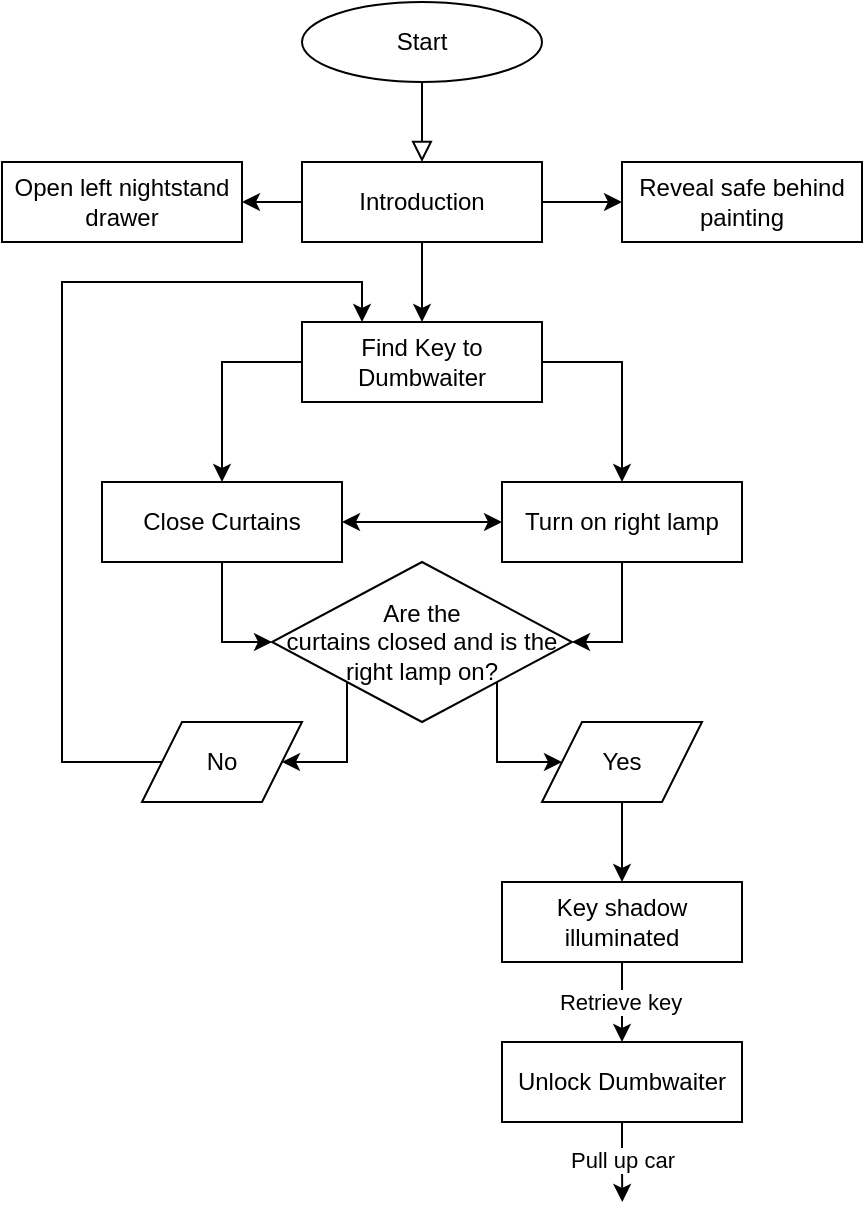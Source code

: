 <mxfile version="24.8.1">
  <diagram id="C5RBs43oDa-KdzZeNtuy" name="Page-1">
    <mxGraphModel dx="757" dy="658" grid="1" gridSize="10" guides="1" tooltips="1" connect="1" arrows="1" fold="1" page="1" pageScale="1" pageWidth="827" pageHeight="1169" math="0" shadow="0">
      <root>
        <mxCell id="WIyWlLk6GJQsqaUBKTNV-0" />
        <mxCell id="WIyWlLk6GJQsqaUBKTNV-1" parent="WIyWlLk6GJQsqaUBKTNV-0" />
        <mxCell id="WIyWlLk6GJQsqaUBKTNV-2" value="" style="rounded=0;html=1;jettySize=auto;orthogonalLoop=1;fontSize=11;endArrow=block;endFill=0;endSize=8;strokeWidth=1;shadow=0;labelBackgroundColor=none;edgeStyle=orthogonalEdgeStyle;exitX=0.5;exitY=1;exitDx=0;exitDy=0;entryX=0.5;entryY=0;entryDx=0;entryDy=0;" parent="WIyWlLk6GJQsqaUBKTNV-1" source="UPyuT2zWzt1L4V_A8vz_-17" target="UPyuT2zWzt1L4V_A8vz_-1" edge="1">
          <mxGeometry relative="1" as="geometry">
            <mxPoint x="220" y="120" as="sourcePoint" />
            <mxPoint x="220" y="150" as="targetPoint" />
          </mxGeometry>
        </mxCell>
        <mxCell id="UPyuT2zWzt1L4V_A8vz_-26" style="edgeStyle=orthogonalEdgeStyle;rounded=0;orthogonalLoop=1;jettySize=auto;html=1;exitX=1;exitY=0.5;exitDx=0;exitDy=0;entryX=0;entryY=0.5;entryDx=0;entryDy=0;startArrow=classic;startFill=1;" edge="1" parent="WIyWlLk6GJQsqaUBKTNV-1" source="WIyWlLk6GJQsqaUBKTNV-11" target="UPyuT2zWzt1L4V_A8vz_-7">
          <mxGeometry relative="1" as="geometry" />
        </mxCell>
        <mxCell id="UPyuT2zWzt1L4V_A8vz_-29" style="edgeStyle=orthogonalEdgeStyle;rounded=0;orthogonalLoop=1;jettySize=auto;html=1;exitX=0.5;exitY=1;exitDx=0;exitDy=0;entryX=0;entryY=0.5;entryDx=0;entryDy=0;" edge="1" parent="WIyWlLk6GJQsqaUBKTNV-1" source="WIyWlLk6GJQsqaUBKTNV-11" target="UPyuT2zWzt1L4V_A8vz_-13">
          <mxGeometry relative="1" as="geometry" />
        </mxCell>
        <mxCell id="WIyWlLk6GJQsqaUBKTNV-11" value="Close Curtains" style="rounded=0;whiteSpace=wrap;html=1;fontSize=12;glass=0;strokeWidth=1;shadow=0;" parent="WIyWlLk6GJQsqaUBKTNV-1" vertex="1">
          <mxGeometry x="60" y="320" width="120" height="40" as="geometry" />
        </mxCell>
        <mxCell id="UPyuT2zWzt1L4V_A8vz_-16" style="edgeStyle=orthogonalEdgeStyle;rounded=0;orthogonalLoop=1;jettySize=auto;html=1;exitX=0.5;exitY=1;exitDx=0;exitDy=0;entryX=0.5;entryY=0;entryDx=0;entryDy=0;" edge="1" parent="WIyWlLk6GJQsqaUBKTNV-1" source="UPyuT2zWzt1L4V_A8vz_-1" target="UPyuT2zWzt1L4V_A8vz_-15">
          <mxGeometry relative="1" as="geometry" />
        </mxCell>
        <mxCell id="UPyuT2zWzt1L4V_A8vz_-38" style="edgeStyle=orthogonalEdgeStyle;rounded=0;orthogonalLoop=1;jettySize=auto;html=1;exitX=1;exitY=0.5;exitDx=0;exitDy=0;" edge="1" parent="WIyWlLk6GJQsqaUBKTNV-1" source="UPyuT2zWzt1L4V_A8vz_-1" target="UPyuT2zWzt1L4V_A8vz_-39">
          <mxGeometry relative="1" as="geometry">
            <mxPoint x="400" y="180.286" as="targetPoint" />
          </mxGeometry>
        </mxCell>
        <mxCell id="UPyuT2zWzt1L4V_A8vz_-45" style="edgeStyle=orthogonalEdgeStyle;rounded=0;orthogonalLoop=1;jettySize=auto;html=1;exitX=0;exitY=0.5;exitDx=0;exitDy=0;" edge="1" parent="WIyWlLk6GJQsqaUBKTNV-1" source="UPyuT2zWzt1L4V_A8vz_-1" target="UPyuT2zWzt1L4V_A8vz_-46">
          <mxGeometry relative="1" as="geometry">
            <mxPoint x="120" y="180.286" as="targetPoint" />
          </mxGeometry>
        </mxCell>
        <mxCell id="UPyuT2zWzt1L4V_A8vz_-1" value="Introduction" style="rounded=0;whiteSpace=wrap;html=1;fontSize=12;glass=0;strokeWidth=1;shadow=0;" vertex="1" parent="WIyWlLk6GJQsqaUBKTNV-1">
          <mxGeometry x="160" y="160" width="120" height="40" as="geometry" />
        </mxCell>
        <mxCell id="UPyuT2zWzt1L4V_A8vz_-28" style="edgeStyle=orthogonalEdgeStyle;rounded=0;orthogonalLoop=1;jettySize=auto;html=1;exitX=0.5;exitY=1;exitDx=0;exitDy=0;entryX=1;entryY=0.5;entryDx=0;entryDy=0;" edge="1" parent="WIyWlLk6GJQsqaUBKTNV-1" source="UPyuT2zWzt1L4V_A8vz_-7" target="UPyuT2zWzt1L4V_A8vz_-13">
          <mxGeometry relative="1" as="geometry" />
        </mxCell>
        <mxCell id="UPyuT2zWzt1L4V_A8vz_-7" value="&lt;div&gt;Turn on right lamp&lt;/div&gt;" style="rounded=0;whiteSpace=wrap;html=1;fontSize=12;glass=0;strokeWidth=1;shadow=0;" vertex="1" parent="WIyWlLk6GJQsqaUBKTNV-1">
          <mxGeometry x="260" y="320" width="120" height="40" as="geometry" />
        </mxCell>
        <mxCell id="UPyuT2zWzt1L4V_A8vz_-31" style="edgeStyle=orthogonalEdgeStyle;rounded=0;orthogonalLoop=1;jettySize=auto;html=1;exitX=1;exitY=1;exitDx=0;exitDy=0;entryX=0;entryY=0.5;entryDx=0;entryDy=0;" edge="1" parent="WIyWlLk6GJQsqaUBKTNV-1" source="UPyuT2zWzt1L4V_A8vz_-13" target="UPyuT2zWzt1L4V_A8vz_-30">
          <mxGeometry relative="1" as="geometry" />
        </mxCell>
        <mxCell id="UPyuT2zWzt1L4V_A8vz_-13" value="&lt;div&gt;Are the&lt;/div&gt;&lt;div&gt;curtains closed and is the right lamp on?&lt;/div&gt;" style="rhombus;whiteSpace=wrap;html=1;shadow=0;fontFamily=Helvetica;fontSize=12;align=center;strokeWidth=1;spacing=0;spacingTop=0;verticalAlign=middle;" vertex="1" parent="WIyWlLk6GJQsqaUBKTNV-1">
          <mxGeometry x="145" y="360" width="150" height="80" as="geometry" />
        </mxCell>
        <mxCell id="UPyuT2zWzt1L4V_A8vz_-24" style="edgeStyle=orthogonalEdgeStyle;rounded=0;orthogonalLoop=1;jettySize=auto;html=1;exitX=1;exitY=0.5;exitDx=0;exitDy=0;entryX=0.5;entryY=0;entryDx=0;entryDy=0;" edge="1" parent="WIyWlLk6GJQsqaUBKTNV-1" source="UPyuT2zWzt1L4V_A8vz_-15" target="UPyuT2zWzt1L4V_A8vz_-7">
          <mxGeometry relative="1" as="geometry" />
        </mxCell>
        <mxCell id="UPyuT2zWzt1L4V_A8vz_-25" style="edgeStyle=orthogonalEdgeStyle;rounded=0;orthogonalLoop=1;jettySize=auto;html=1;exitX=0;exitY=0.5;exitDx=0;exitDy=0;entryX=0.5;entryY=0;entryDx=0;entryDy=0;" edge="1" parent="WIyWlLk6GJQsqaUBKTNV-1" source="UPyuT2zWzt1L4V_A8vz_-15" target="WIyWlLk6GJQsqaUBKTNV-11">
          <mxGeometry relative="1" as="geometry" />
        </mxCell>
        <mxCell id="UPyuT2zWzt1L4V_A8vz_-15" value="&lt;div&gt;Find Key to Dumbwaiter&lt;/div&gt;" style="rounded=0;whiteSpace=wrap;html=1;fontSize=12;glass=0;strokeWidth=1;shadow=0;" vertex="1" parent="WIyWlLk6GJQsqaUBKTNV-1">
          <mxGeometry x="160" y="240" width="120" height="40" as="geometry" />
        </mxCell>
        <mxCell id="UPyuT2zWzt1L4V_A8vz_-17" value="&lt;div&gt;Start&lt;br&gt;&lt;/div&gt;" style="ellipse;whiteSpace=wrap;html=1;" vertex="1" parent="WIyWlLk6GJQsqaUBKTNV-1">
          <mxGeometry x="160" y="80" width="120" height="40" as="geometry" />
        </mxCell>
        <mxCell id="UPyuT2zWzt1L4V_A8vz_-41" style="edgeStyle=orthogonalEdgeStyle;rounded=0;orthogonalLoop=1;jettySize=auto;html=1;exitX=0;exitY=0.5;exitDx=0;exitDy=0;entryX=0.25;entryY=0;entryDx=0;entryDy=0;" edge="1" parent="WIyWlLk6GJQsqaUBKTNV-1" source="UPyuT2zWzt1L4V_A8vz_-20" target="UPyuT2zWzt1L4V_A8vz_-15">
          <mxGeometry relative="1" as="geometry">
            <Array as="points">
              <mxPoint x="40" y="460" />
              <mxPoint x="40" y="220" />
              <mxPoint x="190" y="220" />
            </Array>
          </mxGeometry>
        </mxCell>
        <mxCell id="UPyuT2zWzt1L4V_A8vz_-20" value="&lt;div&gt;No&lt;/div&gt;" style="shape=parallelogram;perimeter=parallelogramPerimeter;whiteSpace=wrap;html=1;fixedSize=1;spacing=0;verticalAlign=middle;" vertex="1" parent="WIyWlLk6GJQsqaUBKTNV-1">
          <mxGeometry x="80" y="440" width="80" height="40" as="geometry" />
        </mxCell>
        <mxCell id="UPyuT2zWzt1L4V_A8vz_-21" style="edgeStyle=orthogonalEdgeStyle;rounded=0;orthogonalLoop=1;jettySize=auto;html=1;entryX=1;entryY=0.5;entryDx=0;entryDy=0;exitX=0;exitY=1;exitDx=0;exitDy=0;" edge="1" parent="WIyWlLk6GJQsqaUBKTNV-1" source="UPyuT2zWzt1L4V_A8vz_-13" target="UPyuT2zWzt1L4V_A8vz_-20">
          <mxGeometry relative="1" as="geometry" />
        </mxCell>
        <mxCell id="UPyuT2zWzt1L4V_A8vz_-33" style="edgeStyle=orthogonalEdgeStyle;rounded=0;orthogonalLoop=1;jettySize=auto;html=1;exitX=0.5;exitY=1;exitDx=0;exitDy=0;" edge="1" parent="WIyWlLk6GJQsqaUBKTNV-1" source="UPyuT2zWzt1L4V_A8vz_-30" target="UPyuT2zWzt1L4V_A8vz_-34">
          <mxGeometry relative="1" as="geometry">
            <mxPoint x="400" y="560" as="targetPoint" />
          </mxGeometry>
        </mxCell>
        <mxCell id="UPyuT2zWzt1L4V_A8vz_-30" value="Yes" style="shape=parallelogram;perimeter=parallelogramPerimeter;whiteSpace=wrap;html=1;fixedSize=1;spacing=0;verticalAlign=middle;" vertex="1" parent="WIyWlLk6GJQsqaUBKTNV-1">
          <mxGeometry x="280" y="440" width="80" height="40" as="geometry" />
        </mxCell>
        <mxCell id="UPyuT2zWzt1L4V_A8vz_-35" style="edgeStyle=orthogonalEdgeStyle;rounded=0;orthogonalLoop=1;jettySize=auto;html=1;exitX=0.5;exitY=1;exitDx=0;exitDy=0;entryX=0.5;entryY=0;entryDx=0;entryDy=0;" edge="1" parent="WIyWlLk6GJQsqaUBKTNV-1" source="UPyuT2zWzt1L4V_A8vz_-34" target="UPyuT2zWzt1L4V_A8vz_-37">
          <mxGeometry relative="1" as="geometry">
            <mxPoint x="320.143" y="640" as="targetPoint" />
          </mxGeometry>
        </mxCell>
        <mxCell id="UPyuT2zWzt1L4V_A8vz_-36" value="Retrieve key" style="edgeLabel;html=1;align=center;verticalAlign=middle;resizable=0;points=[];" vertex="1" connectable="0" parent="UPyuT2zWzt1L4V_A8vz_-35">
          <mxGeometry x="0.111" y="1" relative="1" as="geometry">
            <mxPoint x="-2" y="-2" as="offset" />
          </mxGeometry>
        </mxCell>
        <mxCell id="UPyuT2zWzt1L4V_A8vz_-34" value="Key shadow illuminated" style="rounded=0;whiteSpace=wrap;html=1;" vertex="1" parent="WIyWlLk6GJQsqaUBKTNV-1">
          <mxGeometry x="260" y="520" width="120" height="40" as="geometry" />
        </mxCell>
        <mxCell id="UPyuT2zWzt1L4V_A8vz_-42" style="edgeStyle=orthogonalEdgeStyle;rounded=0;orthogonalLoop=1;jettySize=auto;html=1;exitX=0.5;exitY=1;exitDx=0;exitDy=0;" edge="1" parent="WIyWlLk6GJQsqaUBKTNV-1" source="UPyuT2zWzt1L4V_A8vz_-37">
          <mxGeometry relative="1" as="geometry">
            <mxPoint x="320.143" y="680" as="targetPoint" />
          </mxGeometry>
        </mxCell>
        <mxCell id="UPyuT2zWzt1L4V_A8vz_-43" value="&lt;div&gt;Pull up car&lt;/div&gt;" style="edgeLabel;html=1;align=center;verticalAlign=middle;resizable=0;points=[];" vertex="1" connectable="0" parent="UPyuT2zWzt1L4V_A8vz_-42">
          <mxGeometry x="-0.085" relative="1" as="geometry">
            <mxPoint as="offset" />
          </mxGeometry>
        </mxCell>
        <mxCell id="UPyuT2zWzt1L4V_A8vz_-37" value="&lt;div&gt;Unlock Dumbwaiter&lt;/div&gt;" style="rounded=0;whiteSpace=wrap;html=1;" vertex="1" parent="WIyWlLk6GJQsqaUBKTNV-1">
          <mxGeometry x="260" y="600" width="120" height="40" as="geometry" />
        </mxCell>
        <mxCell id="UPyuT2zWzt1L4V_A8vz_-39" value="Reveal safe behind painting" style="rounded=0;whiteSpace=wrap;html=1;" vertex="1" parent="WIyWlLk6GJQsqaUBKTNV-1">
          <mxGeometry x="320" y="160" width="120" height="40" as="geometry" />
        </mxCell>
        <mxCell id="UPyuT2zWzt1L4V_A8vz_-46" value="&lt;div&gt;Open left nightstand drawer&lt;/div&gt;" style="rounded=0;whiteSpace=wrap;html=1;" vertex="1" parent="WIyWlLk6GJQsqaUBKTNV-1">
          <mxGeometry x="10" y="160" width="120" height="40" as="geometry" />
        </mxCell>
      </root>
    </mxGraphModel>
  </diagram>
</mxfile>
